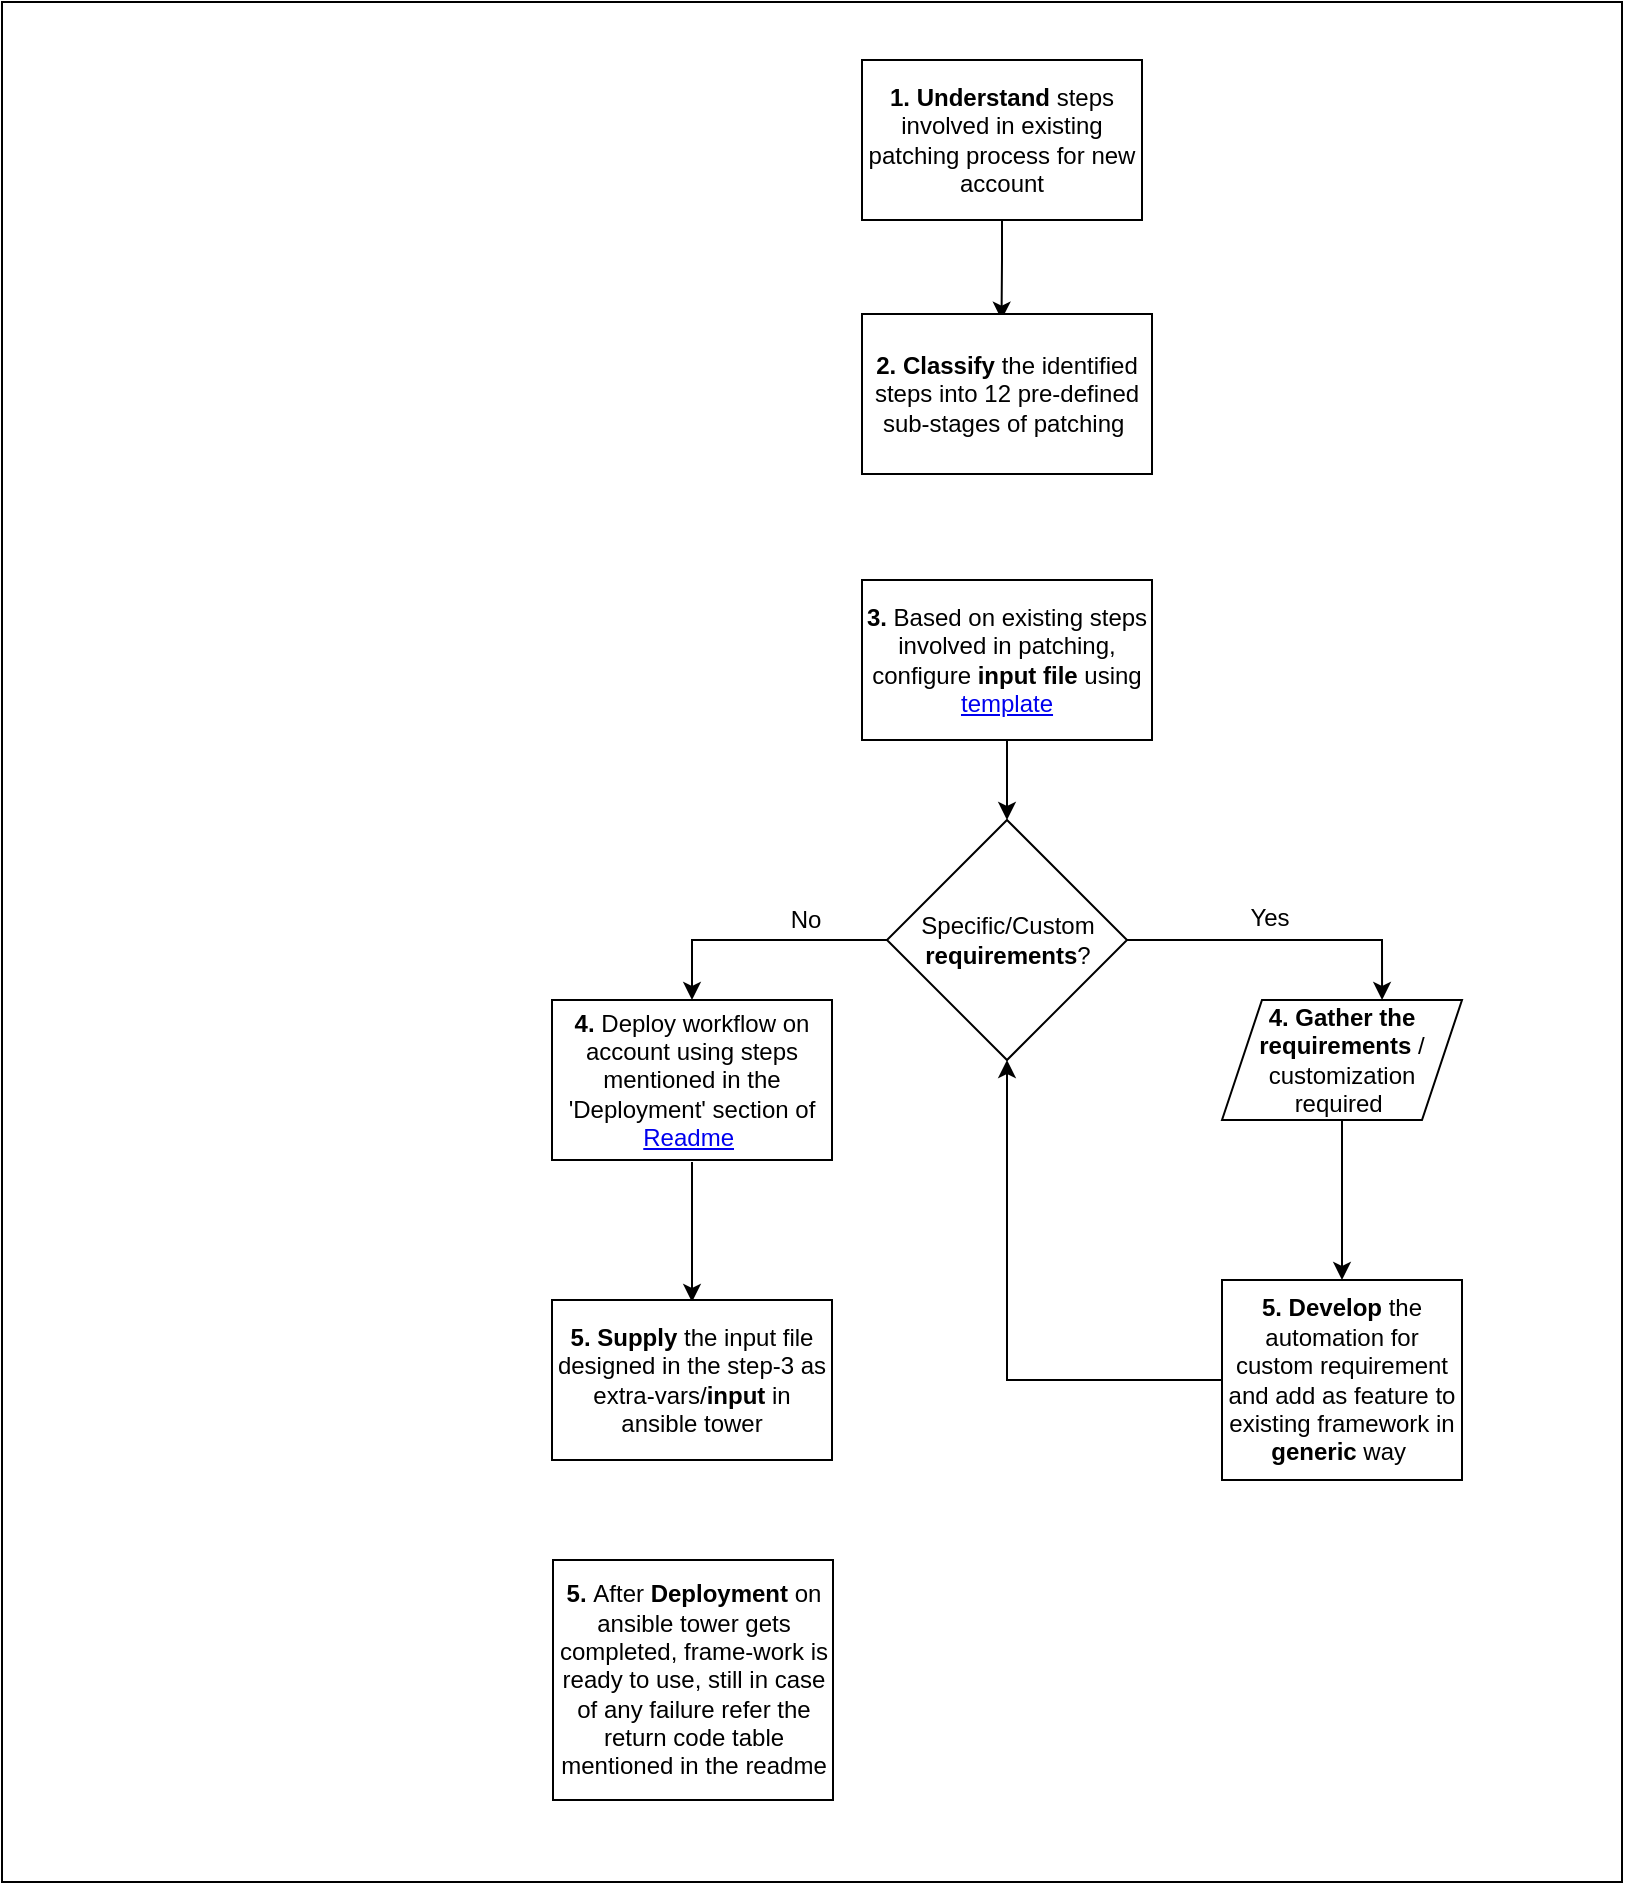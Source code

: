<mxfile version="20.5.1" type="github">
  <diagram id="bCWeRkZKJCgRrYZdxzuW" name="Page-1">
    <mxGraphModel dx="1017" dy="1674" grid="1" gridSize="10" guides="1" tooltips="1" connect="1" arrows="1" fold="1" page="1" pageScale="1" pageWidth="850" pageHeight="1100" math="0" shadow="0">
      <root>
        <mxCell id="0" />
        <mxCell id="1" parent="0" />
        <mxCell id="_qOI2_DLGD3CErwUIOaF-1" value="" style="rounded=0;whiteSpace=wrap;html=1;" vertex="1" parent="1">
          <mxGeometry x="10" y="-259" width="810" height="940" as="geometry" />
        </mxCell>
        <mxCell id="_qOI2_DLGD3CErwUIOaF-28" style="edgeStyle=orthogonalEdgeStyle;rounded=0;orthogonalLoop=1;jettySize=auto;html=1;exitX=0.5;exitY=1;exitDx=0;exitDy=0;entryX=0.617;entryY=0.169;entryDx=0;entryDy=0;entryPerimeter=0;" edge="1" parent="1" source="_qOI2_DLGD3CErwUIOaF-2" target="_qOI2_DLGD3CErwUIOaF-1">
          <mxGeometry relative="1" as="geometry" />
        </mxCell>
        <mxCell id="_qOI2_DLGD3CErwUIOaF-2" value="&lt;b&gt;1. Understand&lt;/b&gt; steps involved in existing patching process for new account" style="rounded=0;whiteSpace=wrap;html=1;" vertex="1" parent="1">
          <mxGeometry x="440" y="-230" width="140" height="80" as="geometry" />
        </mxCell>
        <mxCell id="_qOI2_DLGD3CErwUIOaF-4" value="&lt;b&gt;2. Classify&lt;/b&gt; the identified steps into 12 pre-defined sub-stages of patching&amp;nbsp;" style="rounded=0;whiteSpace=wrap;html=1;" vertex="1" parent="1">
          <mxGeometry x="440" y="-103" width="145" height="80" as="geometry" />
        </mxCell>
        <mxCell id="_qOI2_DLGD3CErwUIOaF-16" style="edgeStyle=orthogonalEdgeStyle;rounded=0;orthogonalLoop=1;jettySize=auto;html=1;exitX=0.5;exitY=1;exitDx=0;exitDy=0;" edge="1" parent="1" source="_qOI2_DLGD3CErwUIOaF-5" target="_qOI2_DLGD3CErwUIOaF-15">
          <mxGeometry relative="1" as="geometry" />
        </mxCell>
        <mxCell id="_qOI2_DLGD3CErwUIOaF-5" value="&lt;b&gt;3.&lt;/b&gt; Based on existing steps involved in patching, configure &lt;b&gt;input file&lt;/b&gt; using &lt;a href=&quot;https://github.kyndryl.net/Innovate/Full-Stack-Patching/blob/dev/vars_template.yml&quot;&gt;template&lt;/a&gt;" style="rounded=0;whiteSpace=wrap;html=1;" vertex="1" parent="1">
          <mxGeometry x="440" y="30" width="145" height="80" as="geometry" />
        </mxCell>
        <mxCell id="_qOI2_DLGD3CErwUIOaF-13" style="edgeStyle=orthogonalEdgeStyle;rounded=0;orthogonalLoop=1;jettySize=auto;html=1;exitX=0.5;exitY=1;exitDx=0;exitDy=0;entryX=0.5;entryY=0;entryDx=0;entryDy=0;" edge="1" parent="1">
          <mxGeometry relative="1" as="geometry">
            <mxPoint x="355" y="321" as="sourcePoint" />
            <mxPoint x="355" y="391" as="targetPoint" />
          </mxGeometry>
        </mxCell>
        <mxCell id="_qOI2_DLGD3CErwUIOaF-6" value="&lt;b&gt;4.&lt;/b&gt; Deploy workflow on account using steps mentioned in the &#39;Deployment&#39; section of &lt;a href=&quot;https://github.kyndryl.net/Innovate/Full-Stack-Patching/tree/dev#deployment&quot;&gt;Readme&lt;/a&gt;&amp;nbsp;" style="rounded=0;whiteSpace=wrap;html=1;" vertex="1" parent="1">
          <mxGeometry x="285" y="240" width="140" height="80" as="geometry" />
        </mxCell>
        <mxCell id="_qOI2_DLGD3CErwUIOaF-11" value="&lt;b&gt;5.&lt;/b&gt; &lt;b&gt;Supply&lt;/b&gt; the input file designed in the step-3 as extra-vars/&lt;b&gt;input&lt;/b&gt; in ansible tower" style="rounded=0;whiteSpace=wrap;html=1;" vertex="1" parent="1">
          <mxGeometry x="285" y="390" width="140" height="80" as="geometry" />
        </mxCell>
        <mxCell id="_qOI2_DLGD3CErwUIOaF-19" style="edgeStyle=orthogonalEdgeStyle;rounded=0;orthogonalLoop=1;jettySize=auto;html=1;exitX=0;exitY=0.5;exitDx=0;exitDy=0;entryX=0.5;entryY=0;entryDx=0;entryDy=0;" edge="1" parent="1" source="_qOI2_DLGD3CErwUIOaF-15" target="_qOI2_DLGD3CErwUIOaF-6">
          <mxGeometry relative="1" as="geometry" />
        </mxCell>
        <mxCell id="_qOI2_DLGD3CErwUIOaF-21" style="edgeStyle=orthogonalEdgeStyle;rounded=0;orthogonalLoop=1;jettySize=auto;html=1;exitX=1;exitY=0.5;exitDx=0;exitDy=0;entryX=0.667;entryY=0;entryDx=0;entryDy=0;entryPerimeter=0;" edge="1" parent="1" source="_qOI2_DLGD3CErwUIOaF-15" target="_qOI2_DLGD3CErwUIOaF-20">
          <mxGeometry relative="1" as="geometry" />
        </mxCell>
        <mxCell id="_qOI2_DLGD3CErwUIOaF-15" value="Specific/Custom &lt;b&gt;requirements&lt;/b&gt;?" style="rhombus;whiteSpace=wrap;html=1;" vertex="1" parent="1">
          <mxGeometry x="452.5" y="150" width="120" height="120" as="geometry" />
        </mxCell>
        <mxCell id="_qOI2_DLGD3CErwUIOaF-18" value="No" style="text;html=1;strokeColor=none;fillColor=none;align=center;verticalAlign=middle;whiteSpace=wrap;rounded=0;" vertex="1" parent="1">
          <mxGeometry x="398" y="185" width="27.5" height="30" as="geometry" />
        </mxCell>
        <mxCell id="_qOI2_DLGD3CErwUIOaF-24" style="edgeStyle=orthogonalEdgeStyle;rounded=0;orthogonalLoop=1;jettySize=auto;html=1;exitX=0.5;exitY=1;exitDx=0;exitDy=0;entryX=0.5;entryY=0;entryDx=0;entryDy=0;" edge="1" parent="1" source="_qOI2_DLGD3CErwUIOaF-20" target="_qOI2_DLGD3CErwUIOaF-23">
          <mxGeometry relative="1" as="geometry" />
        </mxCell>
        <mxCell id="_qOI2_DLGD3CErwUIOaF-20" value="&lt;b&gt;4. Gather the requirements &lt;/b&gt;/ customization required&amp;nbsp;" style="shape=parallelogram;perimeter=parallelogramPerimeter;whiteSpace=wrap;html=1;fixedSize=1;" vertex="1" parent="1">
          <mxGeometry x="620" y="240" width="120" height="60" as="geometry" />
        </mxCell>
        <mxCell id="_qOI2_DLGD3CErwUIOaF-22" value="Yes" style="text;html=1;strokeColor=none;fillColor=none;align=center;verticalAlign=middle;whiteSpace=wrap;rounded=0;" vertex="1" parent="1">
          <mxGeometry x="630" y="184" width="27.5" height="30" as="geometry" />
        </mxCell>
        <mxCell id="_qOI2_DLGD3CErwUIOaF-25" style="edgeStyle=orthogonalEdgeStyle;rounded=0;orthogonalLoop=1;jettySize=auto;html=1;exitX=0;exitY=0.5;exitDx=0;exitDy=0;" edge="1" parent="1" source="_qOI2_DLGD3CErwUIOaF-23" target="_qOI2_DLGD3CErwUIOaF-15">
          <mxGeometry relative="1" as="geometry" />
        </mxCell>
        <mxCell id="_qOI2_DLGD3CErwUIOaF-23" value="&lt;b&gt;5. Develop&lt;/b&gt; the automation for custom requirement and add as feature to existing framework in &lt;b&gt;generic&lt;/b&gt; way&amp;nbsp;" style="rounded=0;whiteSpace=wrap;html=1;" vertex="1" parent="1">
          <mxGeometry x="620" y="380" width="120" height="100" as="geometry" />
        </mxCell>
        <mxCell id="_qOI2_DLGD3CErwUIOaF-26" value="&lt;b&gt;5.&lt;/b&gt;&amp;nbsp;After&amp;nbsp;&lt;b&gt;Deployment&lt;/b&gt;&amp;nbsp;on ansible tower gets completed, frame-work is ready to use, still in case of any failure refer the return code table mentioned in the readme" style="rounded=0;whiteSpace=wrap;html=1;" vertex="1" parent="1">
          <mxGeometry x="285.5" y="520" width="140" height="120" as="geometry" />
        </mxCell>
      </root>
    </mxGraphModel>
  </diagram>
</mxfile>
